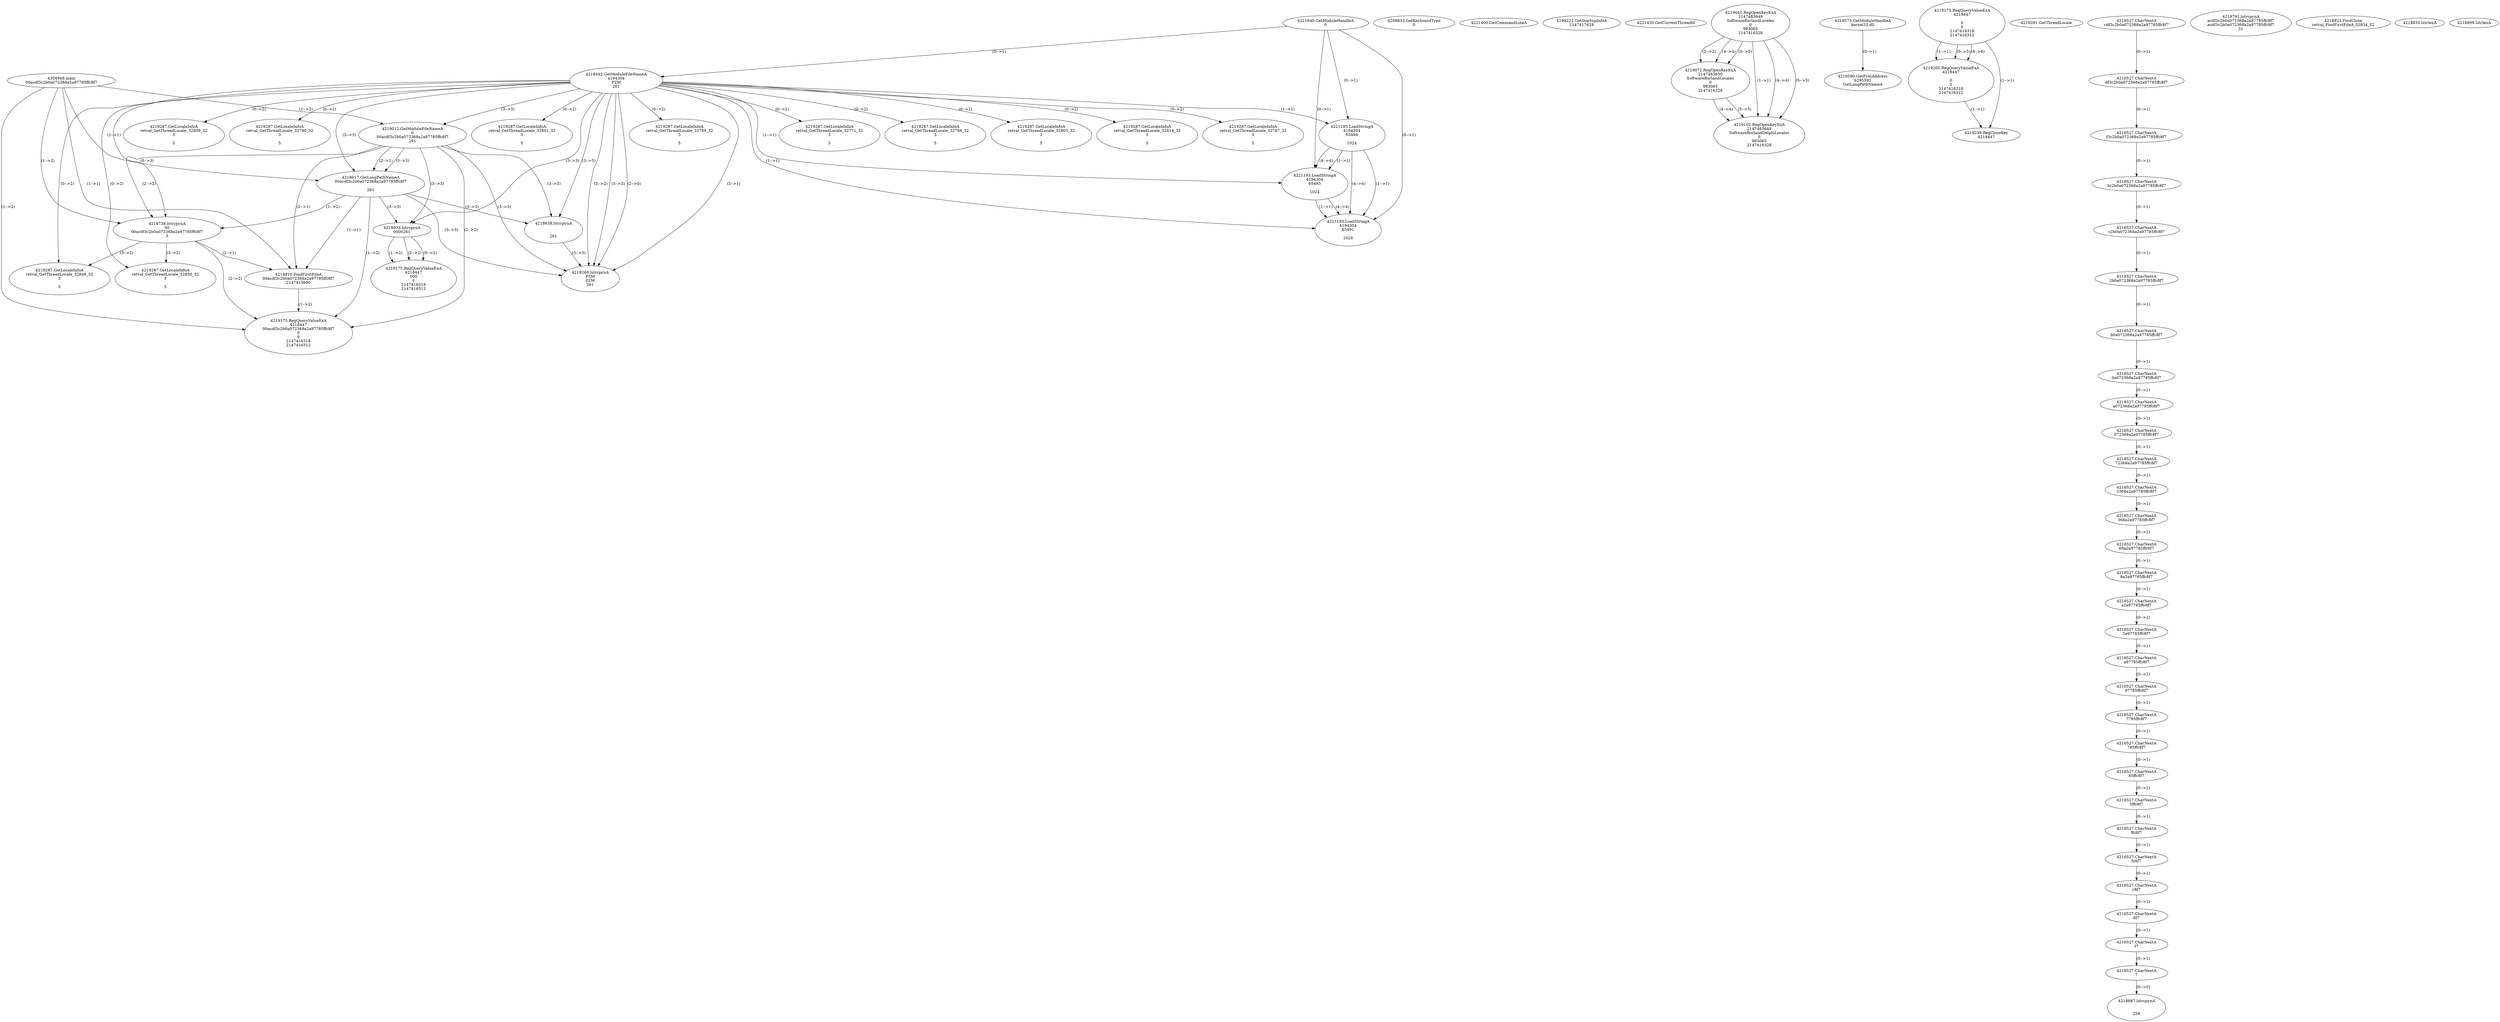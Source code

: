 // Global SCDG with merge call
digraph {
	0 [label="4304948.main
00acdf3c2b0a072368a2a97785ffc8f7"]
	1 [label="4221640.GetModuleHandleA
0"]
	2 [label="4208833.GetKeyboardType
0"]
	3 [label="4221400.GetCommandLineA
"]
	4 [label="4199222.GetStartupInfoA
2147417628"]
	5 [label="4221420.GetCurrentThreadId
"]
	6 [label="4218442.GetModuleFileNameA
4194304
PZM
261"]
	1 -> 6 [label="(0-->1)"]
	7 [label="4219012.GetModuleFileNameA
0
00acdf3c2b0a072368a2a97785ffc8f7
261"]
	0 -> 7 [label="(1-->2)"]
	6 -> 7 [label="(3-->3)"]
	8 [label="4219042.RegOpenKeyExA
2147483649
Software\Borland\Locales
0
983065
2147416328"]
	9 [label="4219072.RegOpenKeyExA
2147483650
Software\Borland\Locales
0
983065
2147416328"]
	8 -> 9 [label="(2-->2)"]
	8 -> 9 [label="(4-->4)"]
	8 -> 9 [label="(5-->5)"]
	10 [label="4218573.GetModuleHandleA
kernel32.dll"]
	11 [label="4218590.GetProcAddress
6295592
GetLongPathNameA"]
	10 -> 11 [label="(0-->1)"]
	12 [label="4218617.GetLongPathNameA
00acdf3c2b0a072368a2a97785ffc8f7

261"]
	0 -> 12 [label="(1-->1)"]
	7 -> 12 [label="(2-->1)"]
	6 -> 12 [label="(3-->3)"]
	7 -> 12 [label="(3-->3)"]
	13 [label="4218638.lstrcpynA


261"]
	6 -> 13 [label="(3-->3)"]
	7 -> 13 [label="(3-->3)"]
	12 -> 13 [label="(3-->3)"]
	14 [label="4219175.RegQueryValueExA
4218447

0
0
2147416318
2147416312"]
	15 [label="4219205.RegQueryValueExA
4218447

0
0
2147416318
2147416312"]
	14 -> 15 [label="(1-->1)"]
	14 -> 15 [label="(5-->5)"]
	14 -> 15 [label="(6-->6)"]
	16 [label="4219239.RegCloseKey
4218447"]
	14 -> 16 [label="(1-->1)"]
	15 -> 16 [label="(1-->1)"]
	17 [label="4219268.lstrcpynA
PZM
PZM
261"]
	6 -> 17 [label="(2-->1)"]
	6 -> 17 [label="(2-->2)"]
	6 -> 17 [label="(3-->3)"]
	7 -> 17 [label="(3-->3)"]
	12 -> 17 [label="(3-->3)"]
	13 -> 17 [label="(3-->3)"]
	6 -> 17 [label="(2-->0)"]
	18 [label="4219281.GetThreadLocale
"]
	19 [label="4219287.GetLocaleInfoA
retval_GetThreadLocale_32801_32
3

5"]
	6 -> 19 [label="(0-->2)"]
	20 [label="4221193.LoadStringA
4194304
65494

1024"]
	1 -> 20 [label="(0-->1)"]
	6 -> 20 [label="(1-->1)"]
	21 [label="4219102.RegOpenKeyExA
2147483649
Software\Borland\Delphi\Locales
0
983065
2147416328"]
	8 -> 21 [label="(1-->1)"]
	8 -> 21 [label="(4-->4)"]
	9 -> 21 [label="(4-->4)"]
	8 -> 21 [label="(5-->5)"]
	9 -> 21 [label="(5-->5)"]
	22 [label="4218738.lstrcpynA
00
00acdf3c2b0a072368a2a97785ffc8f7
3"]
	0 -> 22 [label="(1-->2)"]
	7 -> 22 [label="(2-->2)"]
	12 -> 22 [label="(1-->2)"]
	6 -> 22 [label="(0-->3)"]
	23 [label="4218527.CharNextA
cdf3c2b0a072368a2a97785ffc8f7"]
	24 [label="4218527.CharNextA
df3c2b0a072368a2a97785ffc8f7"]
	23 -> 24 [label="(0-->1)"]
	25 [label="4218527.CharNextA
f3c2b0a072368a2a97785ffc8f7"]
	24 -> 25 [label="(0-->1)"]
	26 [label="4218527.CharNextA
3c2b0a072368a2a97785ffc8f7"]
	25 -> 26 [label="(0-->1)"]
	27 [label="4218527.CharNextA
c2b0a072368a2a97785ffc8f7"]
	26 -> 27 [label="(0-->1)"]
	28 [label="4218527.CharNextA
2b0a072368a2a97785ffc8f7"]
	27 -> 28 [label="(0-->1)"]
	29 [label="4218527.CharNextA
b0a072368a2a97785ffc8f7"]
	28 -> 29 [label="(0-->1)"]
	30 [label="4218527.CharNextA
0a072368a2a97785ffc8f7"]
	29 -> 30 [label="(0-->1)"]
	31 [label="4218527.CharNextA
a072368a2a97785ffc8f7"]
	30 -> 31 [label="(0-->1)"]
	32 [label="4218527.CharNextA
072368a2a97785ffc8f7"]
	31 -> 32 [label="(0-->1)"]
	33 [label="4218527.CharNextA
72368a2a97785ffc8f7"]
	32 -> 33 [label="(0-->1)"]
	34 [label="4218527.CharNextA
2368a2a97785ffc8f7"]
	33 -> 34 [label="(0-->1)"]
	35 [label="4218527.CharNextA
368a2a97785ffc8f7"]
	34 -> 35 [label="(0-->1)"]
	36 [label="4218527.CharNextA
68a2a97785ffc8f7"]
	35 -> 36 [label="(0-->1)"]
	37 [label="4218527.CharNextA
8a2a97785ffc8f7"]
	36 -> 37 [label="(0-->1)"]
	38 [label="4218527.CharNextA
a2a97785ffc8f7"]
	37 -> 38 [label="(0-->1)"]
	39 [label="4218527.CharNextA
2a97785ffc8f7"]
	38 -> 39 [label="(0-->1)"]
	40 [label="4218527.CharNextA
a97785ffc8f7"]
	39 -> 40 [label="(0-->1)"]
	41 [label="4218527.CharNextA
97785ffc8f7"]
	40 -> 41 [label="(0-->1)"]
	42 [label="4218527.CharNextA
7785ffc8f7"]
	41 -> 42 [label="(0-->1)"]
	43 [label="4218527.CharNextA
785ffc8f7"]
	42 -> 43 [label="(0-->1)"]
	44 [label="4218527.CharNextA
85ffc8f7"]
	43 -> 44 [label="(0-->1)"]
	45 [label="4218527.CharNextA
5ffc8f7"]
	44 -> 45 [label="(0-->1)"]
	46 [label="4218527.CharNextA
ffc8f7"]
	45 -> 46 [label="(0-->1)"]
	47 [label="4218527.CharNextA
fc8f7"]
	46 -> 47 [label="(0-->1)"]
	48 [label="4218527.CharNextA
c8f7"]
	47 -> 48 [label="(0-->1)"]
	49 [label="4218527.CharNextA
8f7"]
	48 -> 49 [label="(0-->1)"]
	50 [label="4218527.CharNextA
f7"]
	49 -> 50 [label="(0-->1)"]
	51 [label="4218527.CharNextA
7"]
	50 -> 51 [label="(0-->1)"]
	52 [label="4218791.lstrcpynA
acdf3c2b0a072368a2a97785ffc8f7
acdf3c2b0a072368a2a97785ffc8f7
31"]
	53 [label="4218810.FindFirstFileA
00acdf3c2b0a072368a2a97785ffc8f7
2147415690"]
	0 -> 53 [label="(1-->1)"]
	7 -> 53 [label="(2-->1)"]
	12 -> 53 [label="(1-->1)"]
	22 -> 53 [label="(2-->1)"]
	54 [label="4218823.FindClose
retval_FindFirstFileA_32834_32"]
	55 [label="4218835.lstrlenA
"]
	56 [label="4218887.lstrcpynA


258"]
	51 -> 56 [label="(0-->0)"]
	57 [label="4218899.lstrlenA
"]
	58 [label="4218933.lstrcpynA
00\
00\
261"]
	6 -> 58 [label="(3-->3)"]
	7 -> 58 [label="(3-->3)"]
	12 -> 58 [label="(3-->3)"]
	59 [label="4219175.RegQueryValueExA
4218447
00\
0
0
2147416318
2147416312"]
	58 -> 59 [label="(1-->2)"]
	58 -> 59 [label="(2-->2)"]
	58 -> 59 [label="(0-->2)"]
	60 [label="4219287.GetLocaleInfoA
retval_GetThreadLocale_32850_32
3

5"]
	6 -> 60 [label="(0-->2)"]
	22 -> 60 [label="(3-->2)"]
	61 [label="4219287.GetLocaleInfoA
retval_GetThreadLocale_32789_32
3

5"]
	6 -> 61 [label="(0-->2)"]
	62 [label="4221193.LoadStringA
4194304
65493

1024"]
	1 -> 62 [label="(0-->1)"]
	6 -> 62 [label="(1-->1)"]
	20 -> 62 [label="(1-->1)"]
	20 -> 62 [label="(4-->4)"]
	63 [label="4221193.LoadStringA
4194304
65491

1024"]
	1 -> 63 [label="(0-->1)"]
	6 -> 63 [label="(1-->1)"]
	20 -> 63 [label="(1-->1)"]
	62 -> 63 [label="(1-->1)"]
	20 -> 63 [label="(4-->4)"]
	62 -> 63 [label="(4-->4)"]
	64 [label="4219175.RegQueryValueExA
4218447
00acdf3c2b0a072368a2a97785ffc8f7
0
0
2147416318
2147416312"]
	0 -> 64 [label="(1-->2)"]
	7 -> 64 [label="(2-->2)"]
	12 -> 64 [label="(1-->2)"]
	22 -> 64 [label="(2-->2)"]
	53 -> 64 [label="(1-->2)"]
	65 [label="4219287.GetLocaleInfoA
retval_GetThreadLocale_32849_32
3

5"]
	6 -> 65 [label="(0-->2)"]
	22 -> 65 [label="(3-->2)"]
	66 [label="4219287.GetLocaleInfoA
retval_GetThreadLocale_32771_32
3

5"]
	6 -> 66 [label="(0-->2)"]
	67 [label="4219287.GetLocaleInfoA
retval_GetThreadLocale_32786_32
3

5"]
	6 -> 67 [label="(0-->2)"]
	68 [label="4219287.GetLocaleInfoA
retval_GetThreadLocale_32803_32
3

5"]
	6 -> 68 [label="(0-->2)"]
	69 [label="4219287.GetLocaleInfoA
retval_GetThreadLocale_32814_32
3

5"]
	6 -> 69 [label="(0-->2)"]
	70 [label="4219287.GetLocaleInfoA
retval_GetThreadLocale_32787_32
3

5"]
	6 -> 70 [label="(0-->2)"]
	71 [label="4219287.GetLocaleInfoA
retval_GetThreadLocale_32809_32
3

5"]
	6 -> 71 [label="(0-->2)"]
	72 [label="4219287.GetLocaleInfoA
retval_GetThreadLocale_32790_32
3

5"]
	6 -> 72 [label="(0-->2)"]
}
